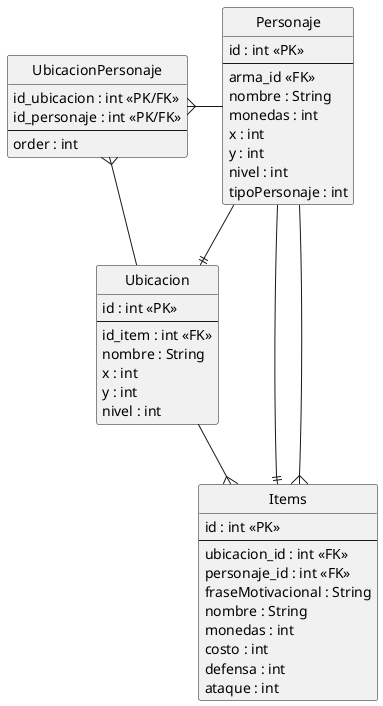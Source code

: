 ﻿@startuml DER-shieldgo

hide circle


entity Personaje {
  id : int <<PK>>
  --
  arma_id <<FK>>
  nombre : String
  monedas : int
  x : int
  y : int
  nivel : int
  tipoPersonaje : int
}



entity Ubicacion {
  id : int <<PK>>
  --
  id_item : int <<FK>>
  nombre : String
  x : int
  y : int
  nivel : int
}

entity UbicacionPersonaje {
  id_ubicacion : int <<PK/FK>>
  id_personaje : int <<PK/FK>>
  --
  order : int
  ' order porque aplico OrderColumn
  ' Pertenecienta a la lista
  ' ubicacionesVisitadas
}

entity Items {
  id : int <<PK>>
  --
  ' Todas las propiedades de Item estan en esta tabla
  ' Ya que uso Single Table
  ubicacion_id : int <<FK>>
  personaje_id : int <<FK>>
  fraseMotivacional : String
  nombre : String
  monedas : int
  costo : int
  defensa : int
  ataque : int
}

Personaje --|| Items
Personaje --{ Items
Personaje --|| Ubicacion
Personaje -left-{ UbicacionPersonaje
Ubicacion -left-{ UbicacionPersonaje
Ubicacion --{ Items

@enduml